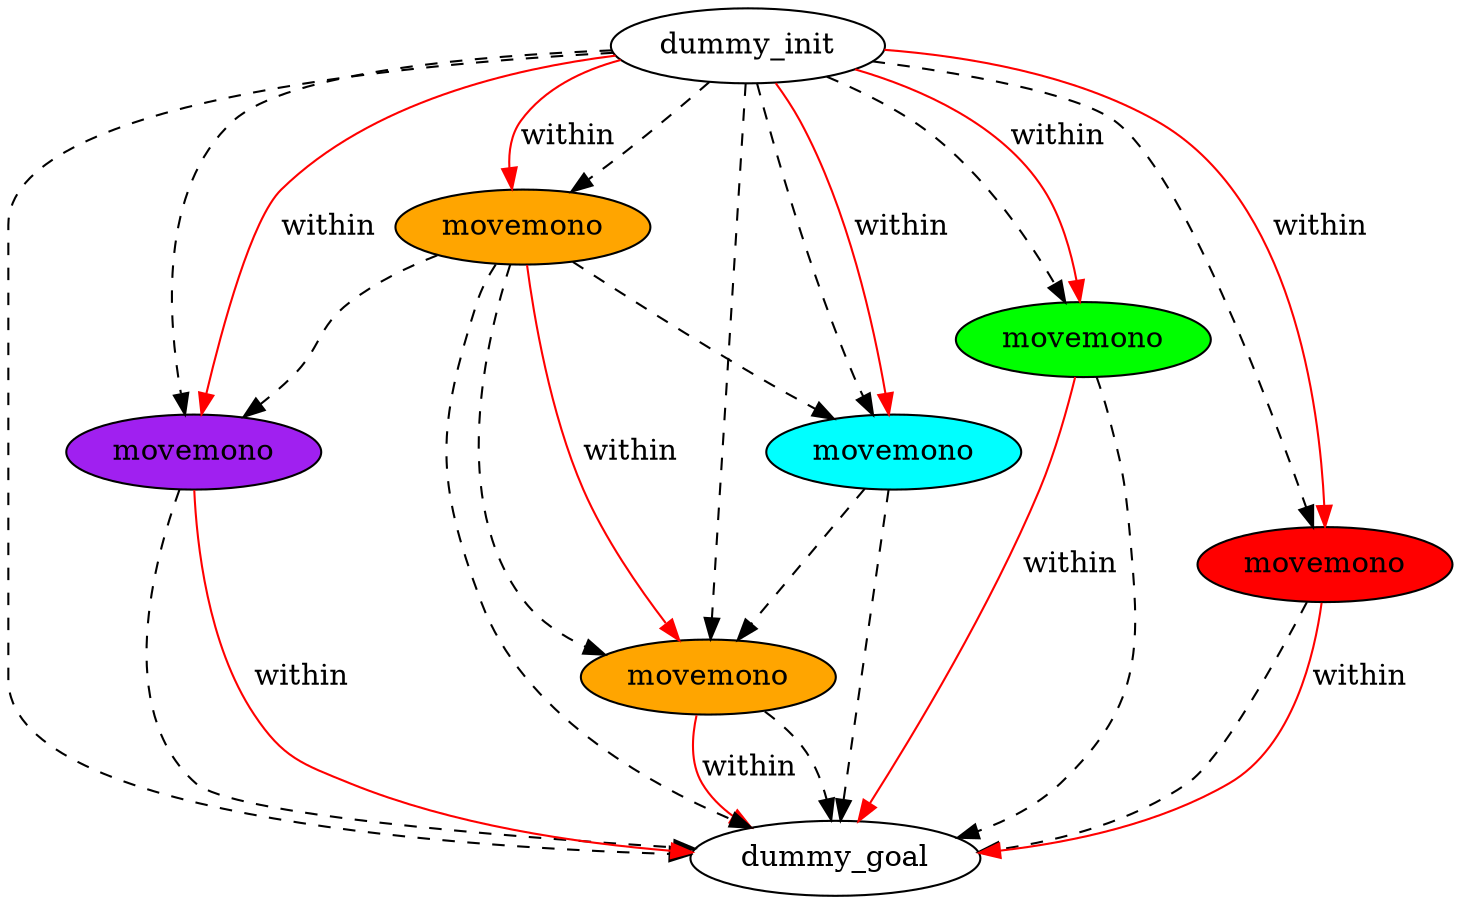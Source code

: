 digraph {
	"74c217b6-e57a-d2cf-6ba4-5a3ad8f1d3b3" [label=dummy_init fillcolor=white style=filled]
	"0df682ea-fa24-9ca1-23e8-e6800228ad07" [label=dummy_goal fillcolor=white style=filled]
	"29f8a38e-43c8-83fe-4f2d-c250acc60992" [label=movemono fillcolor=purple style=filled]
	"9c71aebd-b725-f18d-9224-e4279f053fa7" [label=movemono fillcolor=orange style=filled]
	"da2329c8-d128-b80b-949d-94e29caeb54f" [label=movemono fillcolor=orange style=filled]
	"93c2b283-ff4a-26a5-662c-8447e3279aef" [label=movemono fillcolor=green style=filled]
	"e0a94cc2-f0b7-9b3b-c83e-75a2a3a03b37" [label=movemono fillcolor=red style=filled]
	"f26c2d27-9f60-4cdb-a394-9ae42d555edd" [label=movemono fillcolor=cyan style=filled]
	"9c71aebd-b725-f18d-9224-e4279f053fa7" -> "0df682ea-fa24-9ca1-23e8-e6800228ad07" [color=black style=dashed]
	"74c217b6-e57a-d2cf-6ba4-5a3ad8f1d3b3" -> "da2329c8-d128-b80b-949d-94e29caeb54f" [color=black style=dashed]
	"93c2b283-ff4a-26a5-662c-8447e3279aef" -> "0df682ea-fa24-9ca1-23e8-e6800228ad07" [color=black style=dashed]
	"da2329c8-d128-b80b-949d-94e29caeb54f" -> "29f8a38e-43c8-83fe-4f2d-c250acc60992" [color=black style=dashed]
	"f26c2d27-9f60-4cdb-a394-9ae42d555edd" -> "9c71aebd-b725-f18d-9224-e4279f053fa7" [color=black style=dashed]
	"da2329c8-d128-b80b-949d-94e29caeb54f" -> "f26c2d27-9f60-4cdb-a394-9ae42d555edd" [color=black style=dashed]
	"74c217b6-e57a-d2cf-6ba4-5a3ad8f1d3b3" -> "29f8a38e-43c8-83fe-4f2d-c250acc60992" [color=black style=dashed]
	"f26c2d27-9f60-4cdb-a394-9ae42d555edd" -> "0df682ea-fa24-9ca1-23e8-e6800228ad07" [color=black style=dashed]
	"74c217b6-e57a-d2cf-6ba4-5a3ad8f1d3b3" -> "e0a94cc2-f0b7-9b3b-c83e-75a2a3a03b37" [color=black style=dashed]
	"74c217b6-e57a-d2cf-6ba4-5a3ad8f1d3b3" -> "0df682ea-fa24-9ca1-23e8-e6800228ad07" [color=black style=dashed]
	"da2329c8-d128-b80b-949d-94e29caeb54f" -> "9c71aebd-b725-f18d-9224-e4279f053fa7" [color=black style=dashed]
	"29f8a38e-43c8-83fe-4f2d-c250acc60992" -> "0df682ea-fa24-9ca1-23e8-e6800228ad07" [color=black style=dashed]
	"74c217b6-e57a-d2cf-6ba4-5a3ad8f1d3b3" -> "f26c2d27-9f60-4cdb-a394-9ae42d555edd" [color=black style=dashed]
	"e0a94cc2-f0b7-9b3b-c83e-75a2a3a03b37" -> "0df682ea-fa24-9ca1-23e8-e6800228ad07" [color=black style=dashed]
	"da2329c8-d128-b80b-949d-94e29caeb54f" -> "0df682ea-fa24-9ca1-23e8-e6800228ad07" [color=black style=dashed]
	"74c217b6-e57a-d2cf-6ba4-5a3ad8f1d3b3" -> "93c2b283-ff4a-26a5-662c-8447e3279aef" [color=black style=dashed]
	"74c217b6-e57a-d2cf-6ba4-5a3ad8f1d3b3" -> "9c71aebd-b725-f18d-9224-e4279f053fa7" [color=black style=dashed]
	"da2329c8-d128-b80b-949d-94e29caeb54f" -> "9c71aebd-b725-f18d-9224-e4279f053fa7" [label=within color=red]
	"29f8a38e-43c8-83fe-4f2d-c250acc60992" -> "0df682ea-fa24-9ca1-23e8-e6800228ad07" [label=within color=red]
	"74c217b6-e57a-d2cf-6ba4-5a3ad8f1d3b3" -> "29f8a38e-43c8-83fe-4f2d-c250acc60992" [label=within color=red]
	"74c217b6-e57a-d2cf-6ba4-5a3ad8f1d3b3" -> "da2329c8-d128-b80b-949d-94e29caeb54f" [label=within color=red]
	"74c217b6-e57a-d2cf-6ba4-5a3ad8f1d3b3" -> "e0a94cc2-f0b7-9b3b-c83e-75a2a3a03b37" [label=within color=red]
	"74c217b6-e57a-d2cf-6ba4-5a3ad8f1d3b3" -> "93c2b283-ff4a-26a5-662c-8447e3279aef" [label=within color=red]
	"e0a94cc2-f0b7-9b3b-c83e-75a2a3a03b37" -> "0df682ea-fa24-9ca1-23e8-e6800228ad07" [label=within color=red]
	"9c71aebd-b725-f18d-9224-e4279f053fa7" -> "0df682ea-fa24-9ca1-23e8-e6800228ad07" [label=within color=red]
	"93c2b283-ff4a-26a5-662c-8447e3279aef" -> "0df682ea-fa24-9ca1-23e8-e6800228ad07" [label=within color=red]
	"74c217b6-e57a-d2cf-6ba4-5a3ad8f1d3b3" -> "f26c2d27-9f60-4cdb-a394-9ae42d555edd" [label=within color=red]
}
